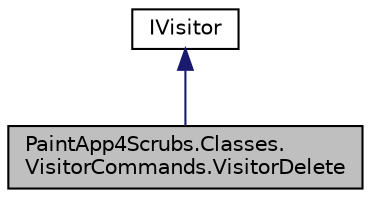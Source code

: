 digraph "PaintApp4Scrubs.Classes.VisitorCommands.VisitorDelete"
{
 // LATEX_PDF_SIZE
  edge [fontname="Helvetica",fontsize="10",labelfontname="Helvetica",labelfontsize="10"];
  node [fontname="Helvetica",fontsize="10",shape=record];
  Node1 [label="PaintApp4Scrubs.Classes.\lVisitorCommands.VisitorDelete",height=0.2,width=0.4,color="black", fillcolor="grey75", style="filled", fontcolor="black",tooltip="Visitor to delete the objects"];
  Node2 -> Node1 [dir="back",color="midnightblue",fontsize="10",style="solid",fontname="Helvetica"];
  Node2 [label="IVisitor",height=0.2,width=0.4,color="black", fillcolor="white", style="filled",URL="$interface_paint_app4_scrubs_1_1_interfaces_1_1_i_visitor.html",tooltip="the visitor interface"];
}
